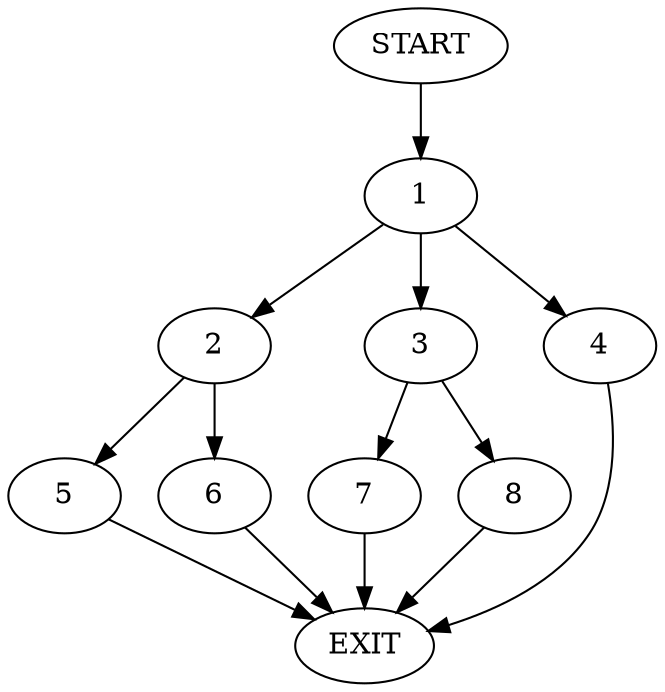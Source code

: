 digraph {
0 [label="START"]
9 [label="EXIT"]
0 -> 1
1 -> 2
1 -> 3
1 -> 4
2 -> 5
2 -> 6
3 -> 7
3 -> 8
4 -> 9
6 -> 9
5 -> 9
8 -> 9
7 -> 9
}
